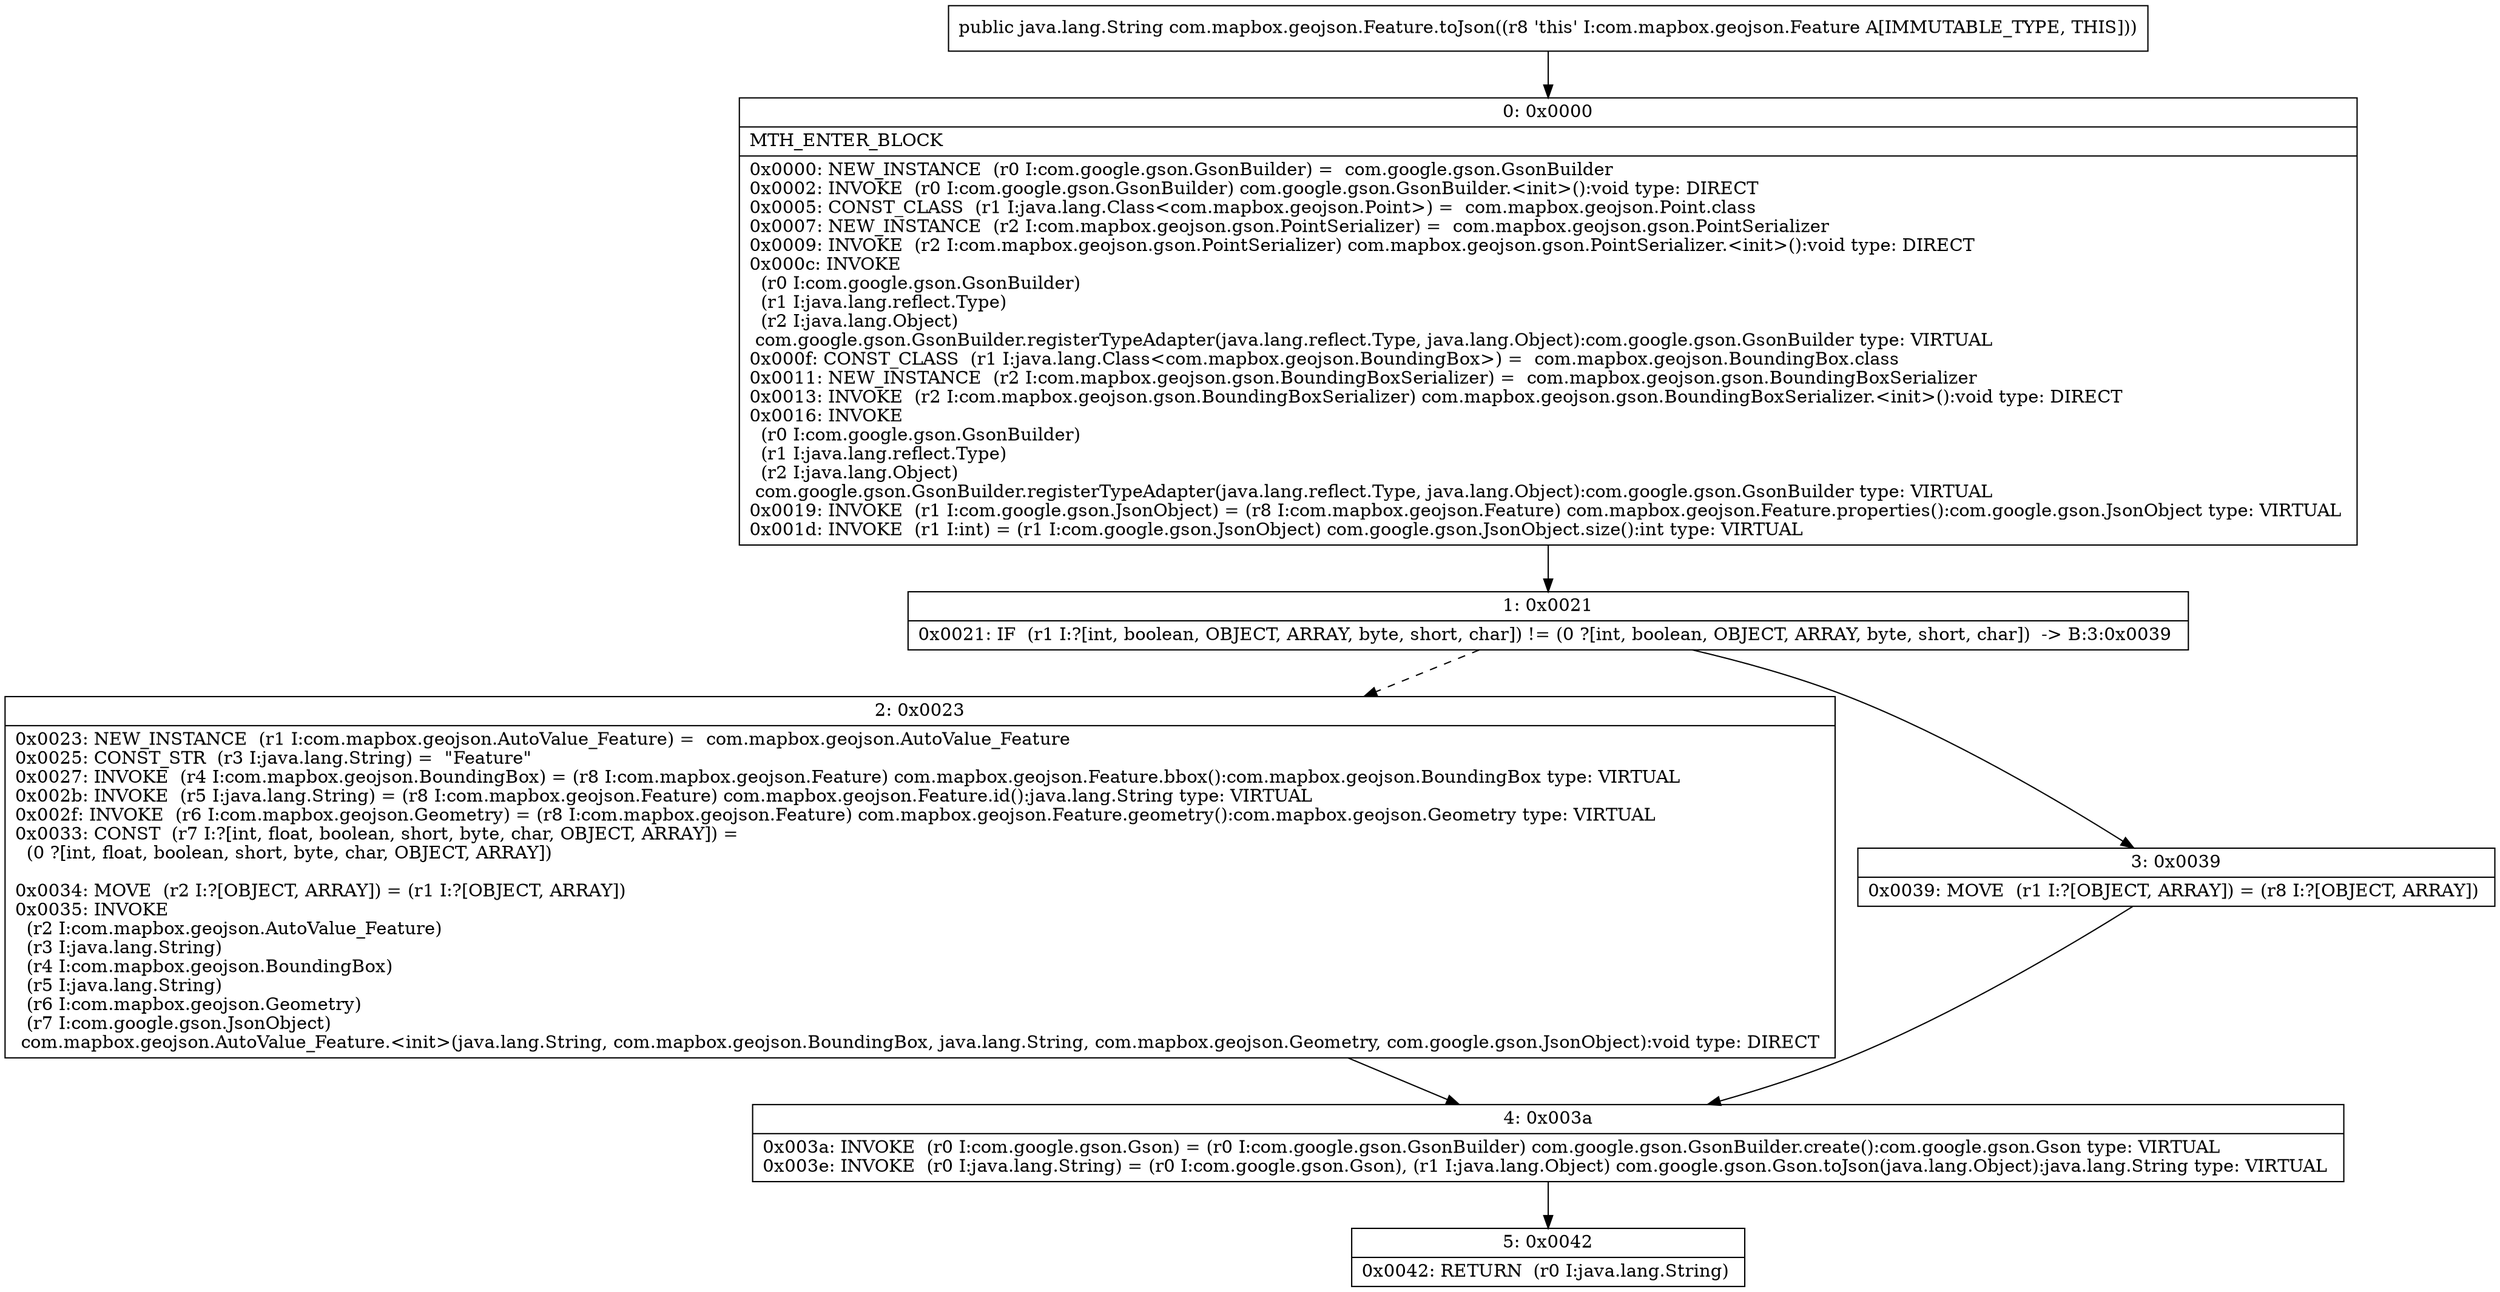 digraph "CFG forcom.mapbox.geojson.Feature.toJson()Ljava\/lang\/String;" {
Node_0 [shape=record,label="{0\:\ 0x0000|MTH_ENTER_BLOCK\l|0x0000: NEW_INSTANCE  (r0 I:com.google.gson.GsonBuilder) =  com.google.gson.GsonBuilder \l0x0002: INVOKE  (r0 I:com.google.gson.GsonBuilder) com.google.gson.GsonBuilder.\<init\>():void type: DIRECT \l0x0005: CONST_CLASS  (r1 I:java.lang.Class\<com.mapbox.geojson.Point\>) =  com.mapbox.geojson.Point.class \l0x0007: NEW_INSTANCE  (r2 I:com.mapbox.geojson.gson.PointSerializer) =  com.mapbox.geojson.gson.PointSerializer \l0x0009: INVOKE  (r2 I:com.mapbox.geojson.gson.PointSerializer) com.mapbox.geojson.gson.PointSerializer.\<init\>():void type: DIRECT \l0x000c: INVOKE  \l  (r0 I:com.google.gson.GsonBuilder)\l  (r1 I:java.lang.reflect.Type)\l  (r2 I:java.lang.Object)\l com.google.gson.GsonBuilder.registerTypeAdapter(java.lang.reflect.Type, java.lang.Object):com.google.gson.GsonBuilder type: VIRTUAL \l0x000f: CONST_CLASS  (r1 I:java.lang.Class\<com.mapbox.geojson.BoundingBox\>) =  com.mapbox.geojson.BoundingBox.class \l0x0011: NEW_INSTANCE  (r2 I:com.mapbox.geojson.gson.BoundingBoxSerializer) =  com.mapbox.geojson.gson.BoundingBoxSerializer \l0x0013: INVOKE  (r2 I:com.mapbox.geojson.gson.BoundingBoxSerializer) com.mapbox.geojson.gson.BoundingBoxSerializer.\<init\>():void type: DIRECT \l0x0016: INVOKE  \l  (r0 I:com.google.gson.GsonBuilder)\l  (r1 I:java.lang.reflect.Type)\l  (r2 I:java.lang.Object)\l com.google.gson.GsonBuilder.registerTypeAdapter(java.lang.reflect.Type, java.lang.Object):com.google.gson.GsonBuilder type: VIRTUAL \l0x0019: INVOKE  (r1 I:com.google.gson.JsonObject) = (r8 I:com.mapbox.geojson.Feature) com.mapbox.geojson.Feature.properties():com.google.gson.JsonObject type: VIRTUAL \l0x001d: INVOKE  (r1 I:int) = (r1 I:com.google.gson.JsonObject) com.google.gson.JsonObject.size():int type: VIRTUAL \l}"];
Node_1 [shape=record,label="{1\:\ 0x0021|0x0021: IF  (r1 I:?[int, boolean, OBJECT, ARRAY, byte, short, char]) != (0 ?[int, boolean, OBJECT, ARRAY, byte, short, char])  \-\> B:3:0x0039 \l}"];
Node_2 [shape=record,label="{2\:\ 0x0023|0x0023: NEW_INSTANCE  (r1 I:com.mapbox.geojson.AutoValue_Feature) =  com.mapbox.geojson.AutoValue_Feature \l0x0025: CONST_STR  (r3 I:java.lang.String) =  \"Feature\" \l0x0027: INVOKE  (r4 I:com.mapbox.geojson.BoundingBox) = (r8 I:com.mapbox.geojson.Feature) com.mapbox.geojson.Feature.bbox():com.mapbox.geojson.BoundingBox type: VIRTUAL \l0x002b: INVOKE  (r5 I:java.lang.String) = (r8 I:com.mapbox.geojson.Feature) com.mapbox.geojson.Feature.id():java.lang.String type: VIRTUAL \l0x002f: INVOKE  (r6 I:com.mapbox.geojson.Geometry) = (r8 I:com.mapbox.geojson.Feature) com.mapbox.geojson.Feature.geometry():com.mapbox.geojson.Geometry type: VIRTUAL \l0x0033: CONST  (r7 I:?[int, float, boolean, short, byte, char, OBJECT, ARRAY]) = \l  (0 ?[int, float, boolean, short, byte, char, OBJECT, ARRAY])\l \l0x0034: MOVE  (r2 I:?[OBJECT, ARRAY]) = (r1 I:?[OBJECT, ARRAY]) \l0x0035: INVOKE  \l  (r2 I:com.mapbox.geojson.AutoValue_Feature)\l  (r3 I:java.lang.String)\l  (r4 I:com.mapbox.geojson.BoundingBox)\l  (r5 I:java.lang.String)\l  (r6 I:com.mapbox.geojson.Geometry)\l  (r7 I:com.google.gson.JsonObject)\l com.mapbox.geojson.AutoValue_Feature.\<init\>(java.lang.String, com.mapbox.geojson.BoundingBox, java.lang.String, com.mapbox.geojson.Geometry, com.google.gson.JsonObject):void type: DIRECT \l}"];
Node_3 [shape=record,label="{3\:\ 0x0039|0x0039: MOVE  (r1 I:?[OBJECT, ARRAY]) = (r8 I:?[OBJECT, ARRAY]) \l}"];
Node_4 [shape=record,label="{4\:\ 0x003a|0x003a: INVOKE  (r0 I:com.google.gson.Gson) = (r0 I:com.google.gson.GsonBuilder) com.google.gson.GsonBuilder.create():com.google.gson.Gson type: VIRTUAL \l0x003e: INVOKE  (r0 I:java.lang.String) = (r0 I:com.google.gson.Gson), (r1 I:java.lang.Object) com.google.gson.Gson.toJson(java.lang.Object):java.lang.String type: VIRTUAL \l}"];
Node_5 [shape=record,label="{5\:\ 0x0042|0x0042: RETURN  (r0 I:java.lang.String) \l}"];
MethodNode[shape=record,label="{public java.lang.String com.mapbox.geojson.Feature.toJson((r8 'this' I:com.mapbox.geojson.Feature A[IMMUTABLE_TYPE, THIS])) }"];
MethodNode -> Node_0;
Node_0 -> Node_1;
Node_1 -> Node_2[style=dashed];
Node_1 -> Node_3;
Node_2 -> Node_4;
Node_3 -> Node_4;
Node_4 -> Node_5;
}

